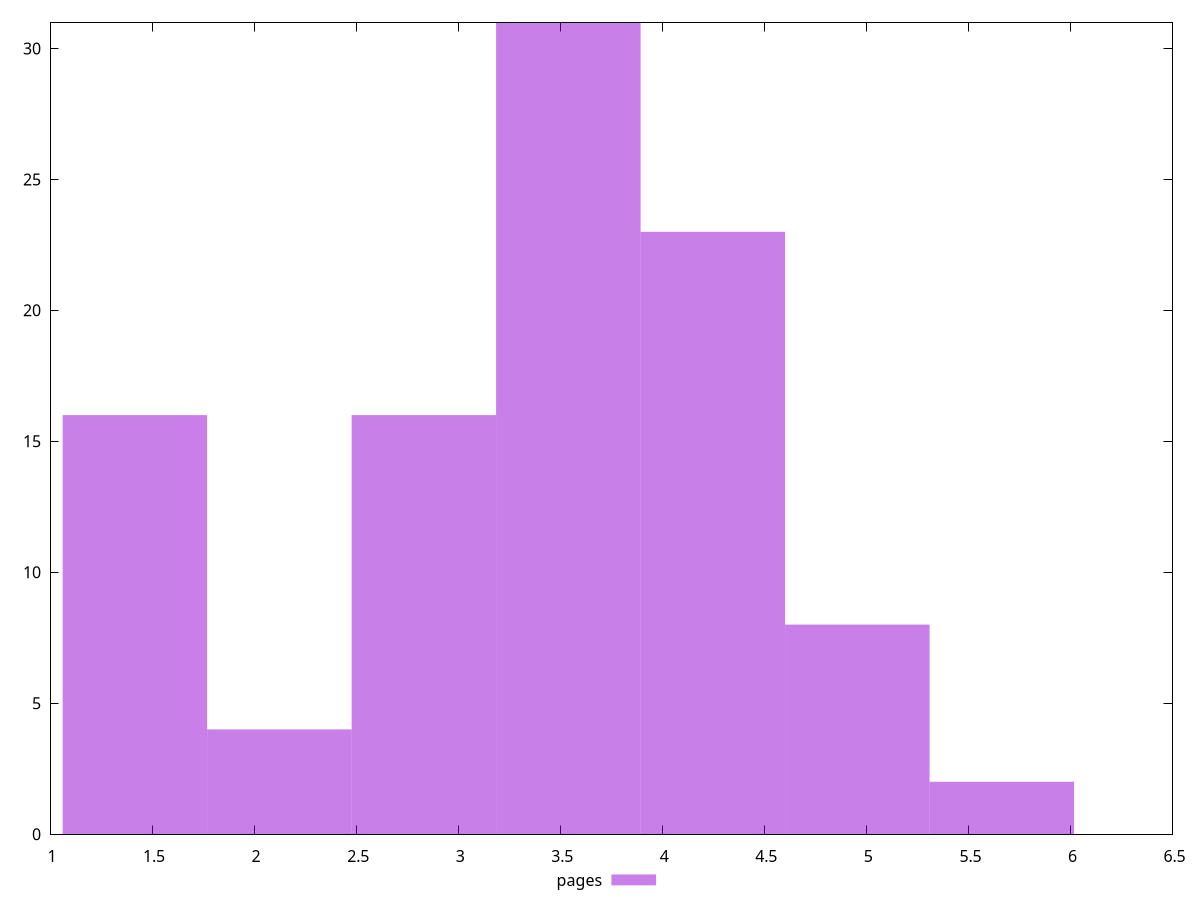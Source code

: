 $_pages <<EOF
2.831887307297087 16
4.955802787769902 8
5.663774614594174 2
1.4159436536485435 16
3.5398591341213588 31
4.24783096094563 23
2.123915480472815 4
EOF
set key outside below
set terminal pngcairo
set output "report_00006_2020-11-02T20-21-41.718Z/network-rtt/pages//raw_hist.png"
set yrange [0:31]
set boxwidth 0.7079718268242717
set style fill transparent solid 0.5 noborder
plot $_pages title "pages" with boxes ,
